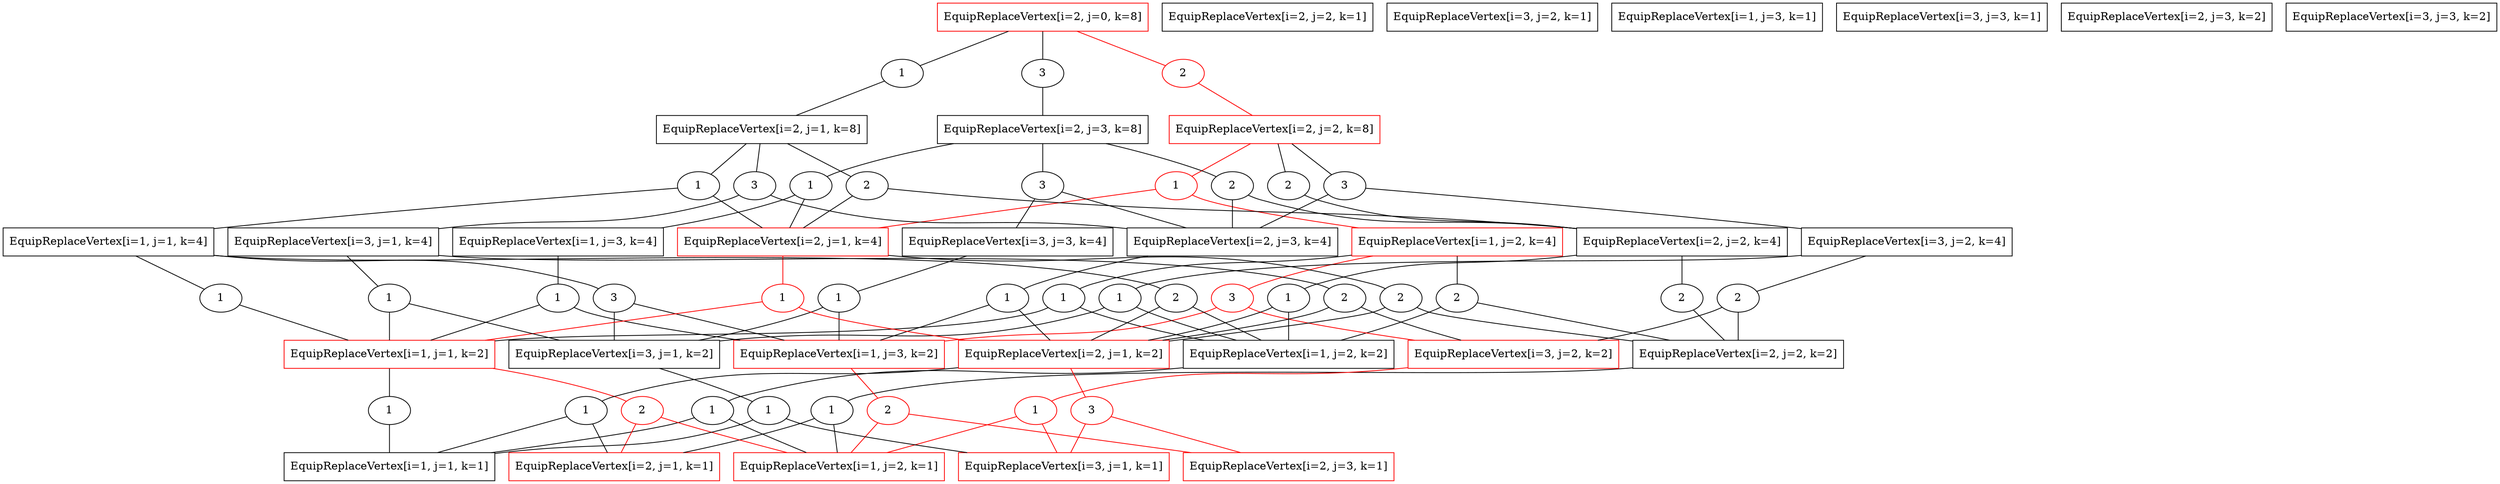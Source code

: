 strict digraph G {
  1 [ shape="box" color="red" label="EquipReplaceVertex[i=1, j=2, k=1]" ];
  2 [ shape="box" label="EquipReplaceVertex[i=2, j=2, k=1]" ];
  3 [ shape="box" label="EquipReplaceVertex[i=1, j=2, k=2]" ];
  4 [ shape="box" label="EquipReplaceVertex[i=3, j=2, k=1]" ];
  5 [ shape="box" label="EquipReplaceVertex[i=2, j=2, k=2]" ];
  6 [ shape="box" color="red" label="EquipReplaceVertex[i=3, j=2, k=2]" ];
  7 [ shape="box" color="red" label="EquipReplaceVertex[i=1, j=2, k=4]" ];
  8 [ shape="box" label="EquipReplaceVertex[i=2, j=2, k=4]" ];
  9 [ shape="box" label="EquipReplaceVertex[i=3, j=2, k=4]" ];
  10 [ shape="box" color="red" label="EquipReplaceVertex[i=2, j=2, k=8]" ];
  11 [ shape="box" color="red" label="EquipReplaceVertex[i=2, j=0, k=8]" ];
  12 [ shape="box" label="EquipReplaceVertex[i=1, j=3, k=1]" ];
  13 [ shape="box" color="red" label="EquipReplaceVertex[i=2, j=3, k=1]" ];
  14 [ shape="box" color="red" label="EquipReplaceVertex[i=1, j=3, k=2]" ];
  15 [ shape="box" label="EquipReplaceVertex[i=1, j=1, k=1]" ];
  16 [ shape="box" label="EquipReplaceVertex[i=3, j=3, k=1]" ];
  17 [ shape="box" label="EquipReplaceVertex[i=2, j=3, k=2]" ];
  18 [ shape="box" color="red" label="EquipReplaceVertex[i=2, j=1, k=1]" ];
  19 [ shape="box" color="red" label="EquipReplaceVertex[i=1, j=1, k=2]" ];
  20 [ shape="box" label="EquipReplaceVertex[i=3, j=3, k=2]" ];
  21 [ shape="box" label="EquipReplaceVertex[i=1, j=3, k=4]" ];
  22 [ shape="box" color="red" label="EquipReplaceVertex[i=3, j=1, k=1]" ];
  23 [ shape="box" color="red" label="EquipReplaceVertex[i=2, j=1, k=2]" ];
  24 [ shape="box" label="EquipReplaceVertex[i=2, j=3, k=4]" ];
  25 [ shape="box" label="EquipReplaceVertex[i=3, j=1, k=2]" ];
  26 [ shape="box" label="EquipReplaceVertex[i=1, j=1, k=4]" ];
  27 [ shape="box" label="EquipReplaceVertex[i=3, j=3, k=4]" ];
  28 [ shape="box" color="red" label="EquipReplaceVertex[i=2, j=1, k=4]" ];
  29 [ shape="box" label="EquipReplaceVertex[i=3, j=1, k=4]" ];
  30 [ shape="box" label="EquipReplaceVertex[i=2, j=3, k=8]" ];
  31 [ shape="box" label="EquipReplaceVertex[i=2, j=1, k=8]" ];
  32 [ shape="ellipse" label="1" ];
  33 [ shape="ellipse" label="1" ];
  34 [ shape="ellipse" color="red" label="1" ];
  35 [ shape="ellipse" label="1" ];
  36 [ shape="ellipse" label="2" ];
  37 [ shape="ellipse" color="red" label="3" ];
  38 [ shape="ellipse" label="1" ];
  39 [ shape="ellipse" label="2" ];
  40 [ shape="ellipse" label="2" ];
  41 [ shape="ellipse" label="1" ];
  42 [ shape="ellipse" color="red" label="1" ];
  43 [ shape="ellipse" label="3" ];
  44 [ shape="ellipse" label="2" ];
  45 [ shape="ellipse" color="red" label="2" ];
  46 [ shape="ellipse" label="1" ];
  47 [ shape="ellipse" label="3" ];
  48 [ shape="ellipse" color="red" label="2" ];
  49 [ shape="ellipse" color="red" label="2" ];
  50 [ shape="ellipse" label="1" ];
  51 [ shape="ellipse" label="1" ];
  52 [ shape="ellipse" color="red" label="3" ];
  53 [ shape="ellipse" label="1" ];
  54 [ shape="ellipse" label="1" ];
  55 [ shape="ellipse" label="1" ];
  56 [ shape="ellipse" label="1" ];
  57 [ shape="ellipse" label="2" ];
  58 [ shape="ellipse" label="3" ];
  59 [ shape="ellipse" label="1" ];
  60 [ shape="ellipse" label="2" ];
  61 [ shape="ellipse" color="red" label="1" ];
  62 [ shape="ellipse" label="1" ];
  63 [ shape="ellipse" label="2" ];
  64 [ shape="ellipse" label="1" ];
  65 [ shape="ellipse" label="3" ];
  66 [ shape="ellipse" label="2" ];
  67 [ shape="ellipse" label="3" ];
  68 [ shape="ellipse" label="1" ];
  69 [ shape="ellipse" label="2" ];
  3 -> 32 [ arrowhead="none" ];
  32 -> 15 [ arrowhead="none" ];
  32 -> 1 [ arrowhead="none" ];
  5 -> 33 [ arrowhead="none" ];
  33 -> 18 [ arrowhead="none" ];
  33 -> 1 [ arrowhead="none" ];
  6 -> 34 [ color="red" arrowhead="none" ];
  34 -> 22 [ color="red" arrowhead="none" ];
  34 -> 1 [ color="red" arrowhead="none" ];
  7 -> 35 [ arrowhead="none" ];
  35 -> 19 [ arrowhead="none" ];
  35 -> 3 [ arrowhead="none" ];
  7 -> 36 [ arrowhead="none" ];
  36 -> 3 [ arrowhead="none" ];
  36 -> 5 [ arrowhead="none" ];
  7 -> 37 [ color="red" arrowhead="none" ];
  37 -> 14 [ color="red" arrowhead="none" ];
  37 -> 6 [ color="red" arrowhead="none" ];
  8 -> 38 [ arrowhead="none" ];
  38 -> 23 [ arrowhead="none" ];
  38 -> 3 [ arrowhead="none" ];
  8 -> 39 [ arrowhead="none" ];
  39 -> 5 [ arrowhead="none" ];
  9 -> 40 [ arrowhead="none" ];
  40 -> 6 [ arrowhead="none" ];
  40 -> 5 [ arrowhead="none" ];
  9 -> 41 [ arrowhead="none" ];
  41 -> 25 [ arrowhead="none" ];
  41 -> 3 [ arrowhead="none" ];
  10 -> 42 [ color="red" arrowhead="none" ];
  42 -> 28 [ color="red" arrowhead="none" ];
  42 -> 7 [ color="red" arrowhead="none" ];
  10 -> 43 [ arrowhead="none" ];
  43 -> 24 [ arrowhead="none" ];
  43 -> 9 [ arrowhead="none" ];
  10 -> 44 [ arrowhead="none" ];
  44 -> 8 [ arrowhead="none" ];
  11 -> 45 [ color="red" arrowhead="none" ];
  45 -> 10 [ color="red" arrowhead="none" ];
  11 -> 46 [ arrowhead="none" ];
  46 -> 31 [ arrowhead="none" ];
  11 -> 47 [ arrowhead="none" ];
  47 -> 30 [ arrowhead="none" ];
  14 -> 48 [ color="red" arrowhead="none" ];
  48 -> 1 [ color="red" arrowhead="none" ];
  48 -> 13 [ color="red" arrowhead="none" ];
  19 -> 49 [ color="red" arrowhead="none" ];
  49 -> 1 [ color="red" arrowhead="none" ];
  49 -> 18 [ color="red" arrowhead="none" ];
  19 -> 50 [ arrowhead="none" ];
  50 -> 15 [ arrowhead="none" ];
  21 -> 51 [ arrowhead="none" ];
  51 -> 19 [ arrowhead="none" ];
  51 -> 14 [ arrowhead="none" ];
  23 -> 52 [ color="red" arrowhead="none" ];
  52 -> 13 [ color="red" arrowhead="none" ];
  52 -> 22 [ color="red" arrowhead="none" ];
  23 -> 53 [ arrowhead="none" ];
  53 -> 18 [ arrowhead="none" ];
  53 -> 15 [ arrowhead="none" ];
  24 -> 54 [ arrowhead="none" ];
  54 -> 23 [ arrowhead="none" ];
  54 -> 14 [ arrowhead="none" ];
  25 -> 55 [ arrowhead="none" ];
  55 -> 22 [ arrowhead="none" ];
  55 -> 15 [ arrowhead="none" ];
  26 -> 56 [ arrowhead="none" ];
  56 -> 19 [ arrowhead="none" ];
  26 -> 57 [ arrowhead="none" ];
  57 -> 3 [ arrowhead="none" ];
  57 -> 23 [ arrowhead="none" ];
  26 -> 58 [ arrowhead="none" ];
  58 -> 14 [ arrowhead="none" ];
  58 -> 25 [ arrowhead="none" ];
  27 -> 59 [ arrowhead="none" ];
  59 -> 25 [ arrowhead="none" ];
  59 -> 14 [ arrowhead="none" ];
  28 -> 60 [ arrowhead="none" ];
  60 -> 5 [ arrowhead="none" ];
  60 -> 23 [ arrowhead="none" ];
  28 -> 61 [ color="red" arrowhead="none" ];
  61 -> 23 [ color="red" arrowhead="none" ];
  61 -> 19 [ color="red" arrowhead="none" ];
  29 -> 62 [ arrowhead="none" ];
  62 -> 25 [ arrowhead="none" ];
  62 -> 19 [ arrowhead="none" ];
  29 -> 63 [ arrowhead="none" ];
  63 -> 6 [ arrowhead="none" ];
  63 -> 23 [ arrowhead="none" ];
  30 -> 64 [ arrowhead="none" ];
  64 -> 28 [ arrowhead="none" ];
  64 -> 21 [ arrowhead="none" ];
  30 -> 65 [ arrowhead="none" ];
  65 -> 24 [ arrowhead="none" ];
  65 -> 27 [ arrowhead="none" ];
  30 -> 66 [ arrowhead="none" ];
  66 -> 8 [ arrowhead="none" ];
  66 -> 24 [ arrowhead="none" ];
  31 -> 67 [ arrowhead="none" ];
  67 -> 24 [ arrowhead="none" ];
  67 -> 29 [ arrowhead="none" ];
  31 -> 68 [ arrowhead="none" ];
  68 -> 28 [ arrowhead="none" ];
  68 -> 26 [ arrowhead="none" ];
  31 -> 69 [ arrowhead="none" ];
  69 -> 8 [ arrowhead="none" ];
  69 -> 28 [ arrowhead="none" ];
}
